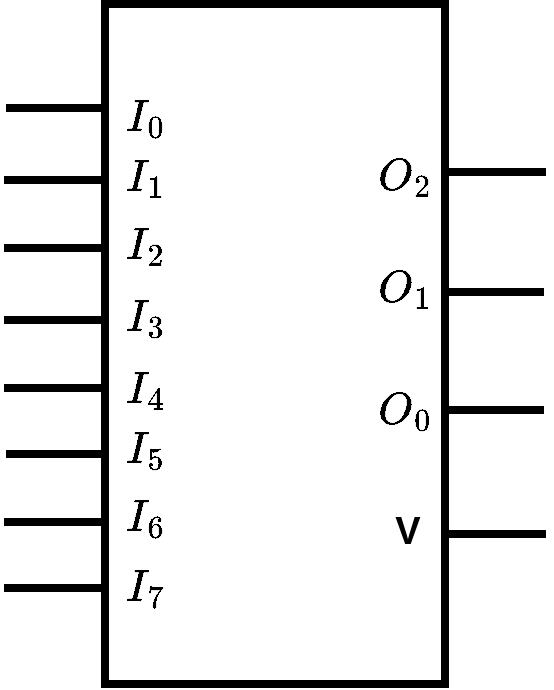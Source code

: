 <mxfile version="26.0.16">
  <diagram name="Page-1" id="CIo1ybvOrH7u_SUPZsDl">
    <mxGraphModel dx="1114" dy="835" grid="1" gridSize="10" guides="1" tooltips="1" connect="1" arrows="1" fold="1" page="1" pageScale="1" pageWidth="850" pageHeight="1100" math="1" shadow="0">
      <root>
        <mxCell id="0" />
        <mxCell id="1" parent="0" />
        <mxCell id="1iXeRK8cjxEeV5GBkT35-29" value="" style="group;flipH=1;" parent="1" vertex="1" connectable="0">
          <mxGeometry x="310" y="230" width="271" height="340" as="geometry" />
        </mxCell>
        <mxCell id="1iXeRK8cjxEeV5GBkT35-6" value="" style="rounded=0;whiteSpace=wrap;html=1;strokeWidth=4;fontStyle=1;fontSize=19;" parent="1iXeRK8cjxEeV5GBkT35-29" vertex="1">
          <mxGeometry x="50.5" width="170" height="340" as="geometry" />
        </mxCell>
        <mxCell id="1iXeRK8cjxEeV5GBkT35-7" value="" style="endArrow=none;html=1;rounded=0;strokeWidth=4;fontStyle=1;fontSize=19;" parent="1iXeRK8cjxEeV5GBkT35-29" edge="1">
          <mxGeometry width="50" height="50" relative="1" as="geometry">
            <mxPoint x="50.5" y="52" as="sourcePoint" />
            <mxPoint x="1" y="52" as="targetPoint" />
          </mxGeometry>
        </mxCell>
        <mxCell id="1iXeRK8cjxEeV5GBkT35-8" value="" style="endArrow=none;html=1;rounded=0;strokeWidth=4;fontStyle=1;fontSize=19;" parent="1iXeRK8cjxEeV5GBkT35-29" edge="1">
          <mxGeometry width="50" height="50" relative="1" as="geometry">
            <mxPoint x="49.5" y="88" as="sourcePoint" />
            <mxPoint y="88" as="targetPoint" />
          </mxGeometry>
        </mxCell>
        <mxCell id="1iXeRK8cjxEeV5GBkT35-9" value="" style="endArrow=none;html=1;rounded=0;strokeWidth=4;fontStyle=1;fontSize=19;" parent="1iXeRK8cjxEeV5GBkT35-29" edge="1">
          <mxGeometry width="50" height="50" relative="1" as="geometry">
            <mxPoint x="49.5" y="122" as="sourcePoint" />
            <mxPoint y="122" as="targetPoint" />
          </mxGeometry>
        </mxCell>
        <mxCell id="1iXeRK8cjxEeV5GBkT35-10" value="" style="endArrow=none;html=1;rounded=0;strokeWidth=4;fontStyle=1;fontSize=19;" parent="1iXeRK8cjxEeV5GBkT35-29" edge="1">
          <mxGeometry width="50" height="50" relative="1" as="geometry">
            <mxPoint x="49.5" y="158" as="sourcePoint" />
            <mxPoint y="158" as="targetPoint" />
          </mxGeometry>
        </mxCell>
        <mxCell id="1iXeRK8cjxEeV5GBkT35-11" value="" style="endArrow=none;html=1;rounded=0;strokeWidth=4;fontStyle=1;fontSize=19;" parent="1iXeRK8cjxEeV5GBkT35-29" edge="1">
          <mxGeometry width="50" height="50" relative="1" as="geometry">
            <mxPoint x="49.5" y="192" as="sourcePoint" />
            <mxPoint y="192" as="targetPoint" />
          </mxGeometry>
        </mxCell>
        <mxCell id="1iXeRK8cjxEeV5GBkT35-12" value="" style="endArrow=none;html=1;rounded=0;strokeWidth=4;fontStyle=1;fontSize=19;" parent="1iXeRK8cjxEeV5GBkT35-29" edge="1">
          <mxGeometry width="50" height="50" relative="1" as="geometry">
            <mxPoint x="50.5" y="225" as="sourcePoint" />
            <mxPoint x="1" y="225" as="targetPoint" />
          </mxGeometry>
        </mxCell>
        <mxCell id="1iXeRK8cjxEeV5GBkT35-13" value="" style="endArrow=none;html=1;rounded=0;strokeWidth=4;fontStyle=1;fontSize=19;" parent="1iXeRK8cjxEeV5GBkT35-29" edge="1">
          <mxGeometry width="50" height="50" relative="1" as="geometry">
            <mxPoint x="49.5" y="259" as="sourcePoint" />
            <mxPoint y="259" as="targetPoint" />
          </mxGeometry>
        </mxCell>
        <mxCell id="1iXeRK8cjxEeV5GBkT35-14" value="" style="endArrow=none;html=1;rounded=0;strokeWidth=4;fontStyle=1;fontSize=19;" parent="1iXeRK8cjxEeV5GBkT35-29" edge="1">
          <mxGeometry width="50" height="50" relative="1" as="geometry">
            <mxPoint x="49.5" y="292" as="sourcePoint" />
            <mxPoint y="292" as="targetPoint" />
          </mxGeometry>
        </mxCell>
        <mxCell id="1iXeRK8cjxEeV5GBkT35-15" value="" style="endArrow=none;html=1;rounded=0;strokeWidth=4;fontStyle=1;fontSize=19;" parent="1iXeRK8cjxEeV5GBkT35-29" edge="1">
          <mxGeometry width="50" height="50" relative="1" as="geometry">
            <mxPoint x="271" y="84" as="sourcePoint" />
            <mxPoint x="221.5" y="84" as="targetPoint" />
          </mxGeometry>
        </mxCell>
        <mxCell id="1iXeRK8cjxEeV5GBkT35-16" value="" style="endArrow=none;html=1;rounded=0;strokeWidth=4;fontStyle=1;fontSize=19;" parent="1iXeRK8cjxEeV5GBkT35-29" edge="1">
          <mxGeometry width="50" height="50" relative="1" as="geometry">
            <mxPoint x="270" y="144" as="sourcePoint" />
            <mxPoint x="220.5" y="144" as="targetPoint" />
          </mxGeometry>
        </mxCell>
        <mxCell id="1iXeRK8cjxEeV5GBkT35-17" value="" style="endArrow=none;html=1;rounded=0;strokeWidth=4;fontStyle=1;fontSize=19;" parent="1iXeRK8cjxEeV5GBkT35-29" edge="1">
          <mxGeometry width="50" height="50" relative="1" as="geometry">
            <mxPoint x="270" y="203" as="sourcePoint" />
            <mxPoint x="220.5" y="203" as="targetPoint" />
          </mxGeometry>
        </mxCell>
        <mxCell id="1iXeRK8cjxEeV5GBkT35-18" value="\(I_0\)" style="text;strokeColor=none;align=center;fillColor=none;html=1;verticalAlign=middle;whiteSpace=wrap;rounded=0;strokeWidth=4;fontStyle=1;fontSize=19;" parent="1iXeRK8cjxEeV5GBkT35-29" vertex="1">
          <mxGeometry x="41" y="42" width="60" height="30" as="geometry" />
        </mxCell>
        <mxCell id="1iXeRK8cjxEeV5GBkT35-19" value="\(I_1\)" style="text;strokeColor=none;align=center;fillColor=none;html=1;verticalAlign=middle;whiteSpace=wrap;rounded=0;strokeWidth=4;fontStyle=1;fontSize=19;" parent="1iXeRK8cjxEeV5GBkT35-29" vertex="1">
          <mxGeometry x="41" y="72" width="60" height="30" as="geometry" />
        </mxCell>
        <mxCell id="1iXeRK8cjxEeV5GBkT35-20" value="\(I_2\)" style="text;strokeColor=none;align=center;fillColor=none;html=1;verticalAlign=middle;whiteSpace=wrap;rounded=0;strokeWidth=4;fontStyle=1;fontSize=19;" parent="1iXeRK8cjxEeV5GBkT35-29" vertex="1">
          <mxGeometry x="41" y="106" width="60" height="30" as="geometry" />
        </mxCell>
        <mxCell id="1iXeRK8cjxEeV5GBkT35-21" value="\(I_3\)" style="text;strokeColor=none;align=center;fillColor=none;html=1;verticalAlign=middle;whiteSpace=wrap;rounded=0;strokeWidth=4;fontStyle=1;fontSize=19;" parent="1iXeRK8cjxEeV5GBkT35-29" vertex="1">
          <mxGeometry x="41" y="142" width="60" height="30" as="geometry" />
        </mxCell>
        <mxCell id="1iXeRK8cjxEeV5GBkT35-22" value="\(I_4\)" style="text;strokeColor=none;align=center;fillColor=none;html=1;verticalAlign=middle;whiteSpace=wrap;rounded=0;strokeWidth=4;fontStyle=1;fontSize=19;" parent="1iXeRK8cjxEeV5GBkT35-29" vertex="1">
          <mxGeometry x="41" y="178" width="60" height="30" as="geometry" />
        </mxCell>
        <mxCell id="1iXeRK8cjxEeV5GBkT35-23" value="\(I_5\)" style="text;strokeColor=none;align=center;fillColor=none;html=1;verticalAlign=middle;whiteSpace=wrap;rounded=0;strokeWidth=4;fontStyle=1;fontSize=19;" parent="1iXeRK8cjxEeV5GBkT35-29" vertex="1">
          <mxGeometry x="41" y="208" width="60" height="30" as="geometry" />
        </mxCell>
        <mxCell id="1iXeRK8cjxEeV5GBkT35-24" value="\(I_6\)" style="text;strokeColor=none;align=center;fillColor=none;html=1;verticalAlign=middle;whiteSpace=wrap;rounded=0;strokeWidth=4;fontStyle=1;fontSize=19;" parent="1iXeRK8cjxEeV5GBkT35-29" vertex="1">
          <mxGeometry x="41" y="242" width="60" height="30" as="geometry" />
        </mxCell>
        <mxCell id="1iXeRK8cjxEeV5GBkT35-25" value="\(I_7\)" style="text;strokeColor=none;align=center;fillColor=none;html=1;verticalAlign=middle;whiteSpace=wrap;rounded=0;strokeWidth=4;fontStyle=1;fontSize=19;" parent="1iXeRK8cjxEeV5GBkT35-29" vertex="1">
          <mxGeometry x="41" y="277" width="60" height="30" as="geometry" />
        </mxCell>
        <mxCell id="1iXeRK8cjxEeV5GBkT35-26" value="\(O_0\)" style="text;strokeColor=none;align=center;fillColor=none;html=1;verticalAlign=middle;whiteSpace=wrap;rounded=0;strokeWidth=4;fontStyle=1;fontSize=19;" parent="1iXeRK8cjxEeV5GBkT35-29" vertex="1">
          <mxGeometry x="171" y="189" width="60" height="30" as="geometry" />
        </mxCell>
        <mxCell id="1iXeRK8cjxEeV5GBkT35-27" value="\(O_1\)" style="text;strokeColor=none;align=center;fillColor=none;html=1;verticalAlign=middle;whiteSpace=wrap;rounded=0;strokeWidth=4;fontStyle=1;fontSize=19;" parent="1iXeRK8cjxEeV5GBkT35-29" vertex="1">
          <mxGeometry x="171" y="128" width="60" height="30" as="geometry" />
        </mxCell>
        <mxCell id="1iXeRK8cjxEeV5GBkT35-28" value="\(O_2\)" style="text;strokeColor=none;align=center;fillColor=none;html=1;verticalAlign=middle;whiteSpace=wrap;rounded=0;strokeWidth=4;fontStyle=1;fontSize=19;" parent="1iXeRK8cjxEeV5GBkT35-29" vertex="1">
          <mxGeometry x="171" y="72" width="60" height="30" as="geometry" />
        </mxCell>
        <mxCell id="pa7cryn7MNPmr0vi9tEN-1" value="" style="endArrow=none;html=1;rounded=0;strokeWidth=4;fontStyle=1;fontSize=19;" edge="1" parent="1">
          <mxGeometry width="50" height="50" relative="1" as="geometry">
            <mxPoint x="581" y="495" as="sourcePoint" />
            <mxPoint x="531.5" y="495" as="targetPoint" />
          </mxGeometry>
        </mxCell>
        <mxCell id="pa7cryn7MNPmr0vi9tEN-2" value="V" style="text;strokeColor=none;align=center;fillColor=none;html=1;verticalAlign=middle;whiteSpace=wrap;rounded=0;strokeWidth=4;fontStyle=1;fontSize=19;" vertex="1" parent="1">
          <mxGeometry x="482" y="479" width="60" height="30" as="geometry" />
        </mxCell>
      </root>
    </mxGraphModel>
  </diagram>
</mxfile>
